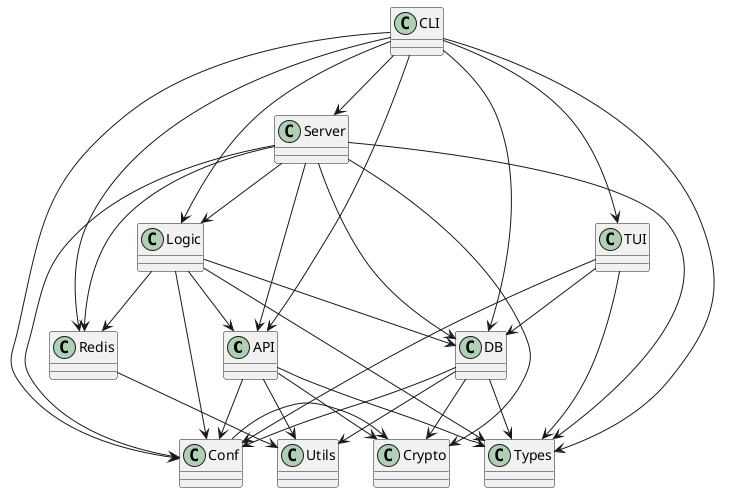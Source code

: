 @startuml Crates dependencies

class API
class CLI
class Conf
class Crypto
class DB
class Logic
class Redis
class Server
class TUI
class Types
class Utils

API --> Conf
API --> Crypto
API --> Types
API --> Utils

Conf -> Crypto

CLI --> API
CLI --> Conf
CLI --> DB
CLI --> Logic
CLI --> Server
CLI --> TUI
CLI --> Redis
CLI --> Types

DB --> Conf
DB --> Crypto
DB --> Types
DB --> Utils

Logic --> API
Logic --> Conf
Logic --> DB
Logic --> Types
Logic --> Redis

Redis --> Utils

Server --> API
Server --> Conf
Server --> Crypto
Server --> DB
Server --> Logic
Server --> Redis
Server --> Types

TUI --> Conf
TUI --> Types
TUI --> DB

@enduml
